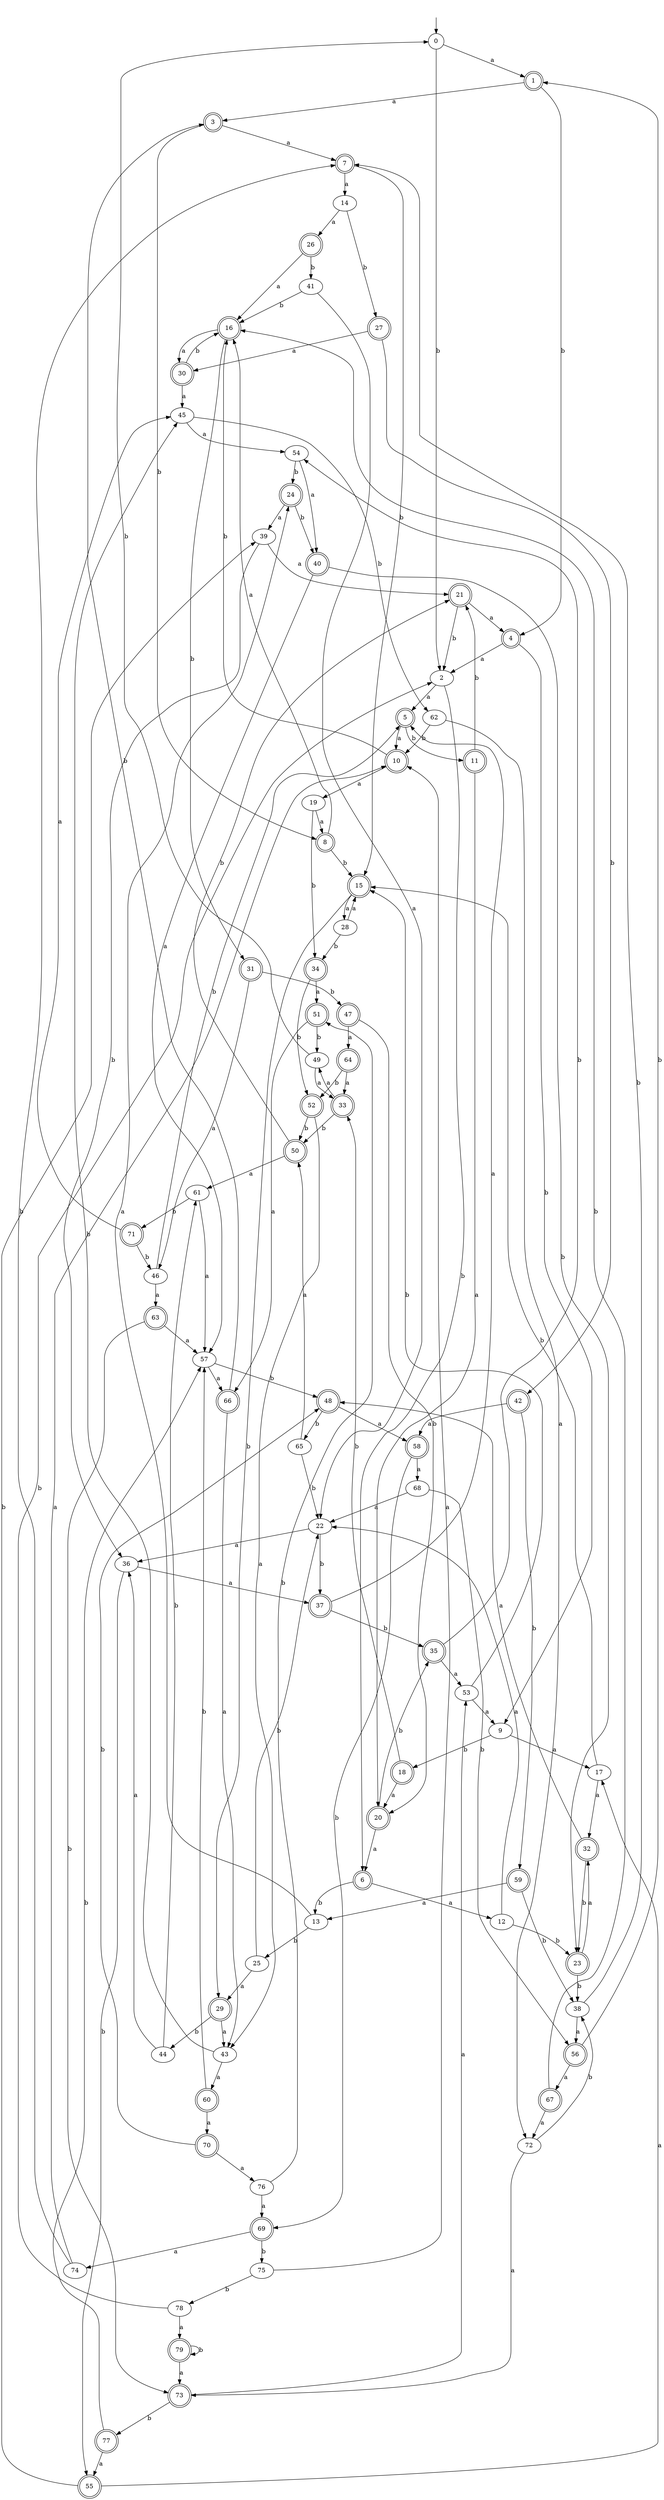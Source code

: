 digraph RandomDFA {
  __start0 [label="", shape=none];
  __start0 -> 0 [label=""];
  0 [shape=circle]
  0 -> 1 [label="a"]
  0 -> 2 [label="b"]
  1 [shape=doublecircle]
  1 -> 3 [label="a"]
  1 -> 4 [label="b"]
  2
  2 -> 5 [label="a"]
  2 -> 6 [label="b"]
  3 [shape=doublecircle]
  3 -> 7 [label="a"]
  3 -> 8 [label="b"]
  4 [shape=doublecircle]
  4 -> 2 [label="a"]
  4 -> 9 [label="b"]
  5 [shape=doublecircle]
  5 -> 10 [label="a"]
  5 -> 11 [label="b"]
  6 [shape=doublecircle]
  6 -> 12 [label="a"]
  6 -> 13 [label="b"]
  7 [shape=doublecircle]
  7 -> 14 [label="a"]
  7 -> 15 [label="b"]
  8 [shape=doublecircle]
  8 -> 16 [label="a"]
  8 -> 15 [label="b"]
  9
  9 -> 17 [label="a"]
  9 -> 18 [label="b"]
  10 [shape=doublecircle]
  10 -> 19 [label="a"]
  10 -> 16 [label="b"]
  11 [shape=doublecircle]
  11 -> 20 [label="a"]
  11 -> 21 [label="b"]
  12
  12 -> 22 [label="a"]
  12 -> 23 [label="b"]
  13
  13 -> 24 [label="a"]
  13 -> 25 [label="b"]
  14
  14 -> 26 [label="a"]
  14 -> 27 [label="b"]
  15 [shape=doublecircle]
  15 -> 28 [label="a"]
  15 -> 29 [label="b"]
  16 [shape=doublecircle]
  16 -> 30 [label="a"]
  16 -> 31 [label="b"]
  17
  17 -> 32 [label="a"]
  17 -> 15 [label="b"]
  18 [shape=doublecircle]
  18 -> 20 [label="a"]
  18 -> 33 [label="b"]
  19
  19 -> 8 [label="a"]
  19 -> 34 [label="b"]
  20 [shape=doublecircle]
  20 -> 6 [label="a"]
  20 -> 35 [label="b"]
  21 [shape=doublecircle]
  21 -> 4 [label="a"]
  21 -> 2 [label="b"]
  22
  22 -> 36 [label="a"]
  22 -> 37 [label="b"]
  23 [shape=doublecircle]
  23 -> 32 [label="a"]
  23 -> 38 [label="b"]
  24 [shape=doublecircle]
  24 -> 39 [label="a"]
  24 -> 40 [label="b"]
  25
  25 -> 29 [label="a"]
  25 -> 22 [label="b"]
  26 [shape=doublecircle]
  26 -> 16 [label="a"]
  26 -> 41 [label="b"]
  27 [shape=doublecircle]
  27 -> 30 [label="a"]
  27 -> 42 [label="b"]
  28
  28 -> 15 [label="a"]
  28 -> 34 [label="b"]
  29 [shape=doublecircle]
  29 -> 43 [label="a"]
  29 -> 44 [label="b"]
  30 [shape=doublecircle]
  30 -> 45 [label="a"]
  30 -> 16 [label="b"]
  31 [shape=doublecircle]
  31 -> 46 [label="a"]
  31 -> 47 [label="b"]
  32 [shape=doublecircle]
  32 -> 48 [label="a"]
  32 -> 23 [label="b"]
  33 [shape=doublecircle]
  33 -> 49 [label="a"]
  33 -> 50 [label="b"]
  34 [shape=doublecircle]
  34 -> 51 [label="a"]
  34 -> 52 [label="b"]
  35 [shape=doublecircle]
  35 -> 53 [label="a"]
  35 -> 54 [label="b"]
  36
  36 -> 37 [label="a"]
  36 -> 55 [label="b"]
  37 [shape=doublecircle]
  37 -> 5 [label="a"]
  37 -> 35 [label="b"]
  38
  38 -> 56 [label="a"]
  38 -> 7 [label="b"]
  39
  39 -> 21 [label="a"]
  39 -> 36 [label="b"]
  40 [shape=doublecircle]
  40 -> 57 [label="a"]
  40 -> 23 [label="b"]
  41
  41 -> 22 [label="a"]
  41 -> 16 [label="b"]
  42 [shape=doublecircle]
  42 -> 58 [label="a"]
  42 -> 59 [label="b"]
  43
  43 -> 60 [label="a"]
  43 -> 45 [label="b"]
  44
  44 -> 36 [label="a"]
  44 -> 61 [label="b"]
  45
  45 -> 54 [label="a"]
  45 -> 62 [label="b"]
  46
  46 -> 63 [label="a"]
  46 -> 5 [label="b"]
  47 [shape=doublecircle]
  47 -> 64 [label="a"]
  47 -> 20 [label="b"]
  48 [shape=doublecircle]
  48 -> 58 [label="a"]
  48 -> 65 [label="b"]
  49
  49 -> 33 [label="a"]
  49 -> 0 [label="b"]
  50 [shape=doublecircle]
  50 -> 61 [label="a"]
  50 -> 21 [label="b"]
  51 [shape=doublecircle]
  51 -> 66 [label="a"]
  51 -> 49 [label="b"]
  52 [shape=doublecircle]
  52 -> 43 [label="a"]
  52 -> 50 [label="b"]
  53
  53 -> 9 [label="a"]
  53 -> 15 [label="b"]
  54
  54 -> 40 [label="a"]
  54 -> 24 [label="b"]
  55 [shape=doublecircle]
  55 -> 17 [label="a"]
  55 -> 39 [label="b"]
  56 [shape=doublecircle]
  56 -> 67 [label="a"]
  56 -> 1 [label="b"]
  57
  57 -> 66 [label="a"]
  57 -> 48 [label="b"]
  58 [shape=doublecircle]
  58 -> 68 [label="a"]
  58 -> 69 [label="b"]
  59 [shape=doublecircle]
  59 -> 13 [label="a"]
  59 -> 38 [label="b"]
  60 [shape=doublecircle]
  60 -> 70 [label="a"]
  60 -> 57 [label="b"]
  61
  61 -> 57 [label="a"]
  61 -> 71 [label="b"]
  62
  62 -> 72 [label="a"]
  62 -> 10 [label="b"]
  63 [shape=doublecircle]
  63 -> 57 [label="a"]
  63 -> 73 [label="b"]
  64 [shape=doublecircle]
  64 -> 33 [label="a"]
  64 -> 52 [label="b"]
  65
  65 -> 50 [label="a"]
  65 -> 22 [label="b"]
  66 [shape=doublecircle]
  66 -> 43 [label="a"]
  66 -> 3 [label="b"]
  67 [shape=doublecircle]
  67 -> 72 [label="a"]
  67 -> 16 [label="b"]
  68
  68 -> 22 [label="a"]
  68 -> 56 [label="b"]
  69 [shape=doublecircle]
  69 -> 74 [label="a"]
  69 -> 75 [label="b"]
  70 [shape=doublecircle]
  70 -> 76 [label="a"]
  70 -> 48 [label="b"]
  71 [shape=doublecircle]
  71 -> 45 [label="a"]
  71 -> 46 [label="b"]
  72
  72 -> 73 [label="a"]
  72 -> 38 [label="b"]
  73 [shape=doublecircle]
  73 -> 53 [label="a"]
  73 -> 77 [label="b"]
  74
  74 -> 10 [label="a"]
  74 -> 7 [label="b"]
  75
  75 -> 10 [label="a"]
  75 -> 78 [label="b"]
  76
  76 -> 69 [label="a"]
  76 -> 51 [label="b"]
  77 [shape=doublecircle]
  77 -> 55 [label="a"]
  77 -> 57 [label="b"]
  78
  78 -> 79 [label="a"]
  78 -> 2 [label="b"]
  79 [shape=doublecircle]
  79 -> 73 [label="a"]
  79 -> 79 [label="b"]
}
